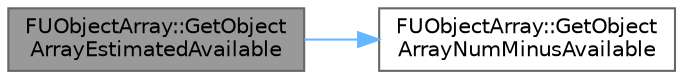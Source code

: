 digraph "FUObjectArray::GetObjectArrayEstimatedAvailable"
{
 // INTERACTIVE_SVG=YES
 // LATEX_PDF_SIZE
  bgcolor="transparent";
  edge [fontname=Helvetica,fontsize=10,labelfontname=Helvetica,labelfontsize=10];
  node [fontname=Helvetica,fontsize=10,shape=box,height=0.2,width=0.4];
  rankdir="LR";
  Node1 [id="Node000001",label="FUObjectArray::GetObject\lArrayEstimatedAvailable",height=0.2,width=0.4,color="gray40", fillcolor="grey60", style="filled", fontcolor="black",tooltip="Returns the estimated number of object indices available for allocation."];
  Node1 -> Node2 [id="edge1_Node000001_Node000002",color="steelblue1",style="solid",tooltip=" "];
  Node2 [id="Node000002",label="FUObjectArray::GetObject\lArrayNumMinusAvailable",height=0.2,width=0.4,color="grey40", fillcolor="white", style="filled",URL="$db/dec/classFUObjectArray.html#a4d1dd0a235e92587ccaaafab92b1c87c",tooltip="Returns the number of actual object indices that are claimed (the total size of the global object arr..."];
}
